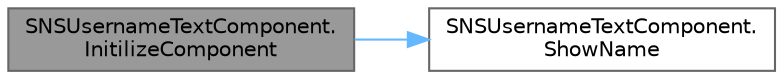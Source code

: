 digraph "SNSUsernameTextComponent.InitilizeComponent"
{
 // LATEX_PDF_SIZE
  bgcolor="transparent";
  edge [fontname=Helvetica,fontsize=10,labelfontname=Helvetica,labelfontsize=10];
  node [fontname=Helvetica,fontsize=10,shape=box,height=0.2,width=0.4];
  rankdir="LR";
  Node1 [id="Node000001",label="SNSUsernameTextComponent.\lInitilizeComponent",height=0.2,width=0.4,color="gray40", fillcolor="grey60", style="filled", fontcolor="black",tooltip="Loads in all of the usernames attached to the address given."];
  Node1 -> Node2 [id="edge1_Node000001_Node000002",color="steelblue1",style="solid",tooltip=" "];
  Node2 [id="Node000002",label="SNSUsernameTextComponent.\lShowName",height=0.2,width=0.4,color="grey40", fillcolor="white", style="filled",URL="$class_s_n_s_username_text_component.html#a1384ebdbc0fad76b77c88844b6a8c69a",tooltip="Displays the current name in the text component."];
}
